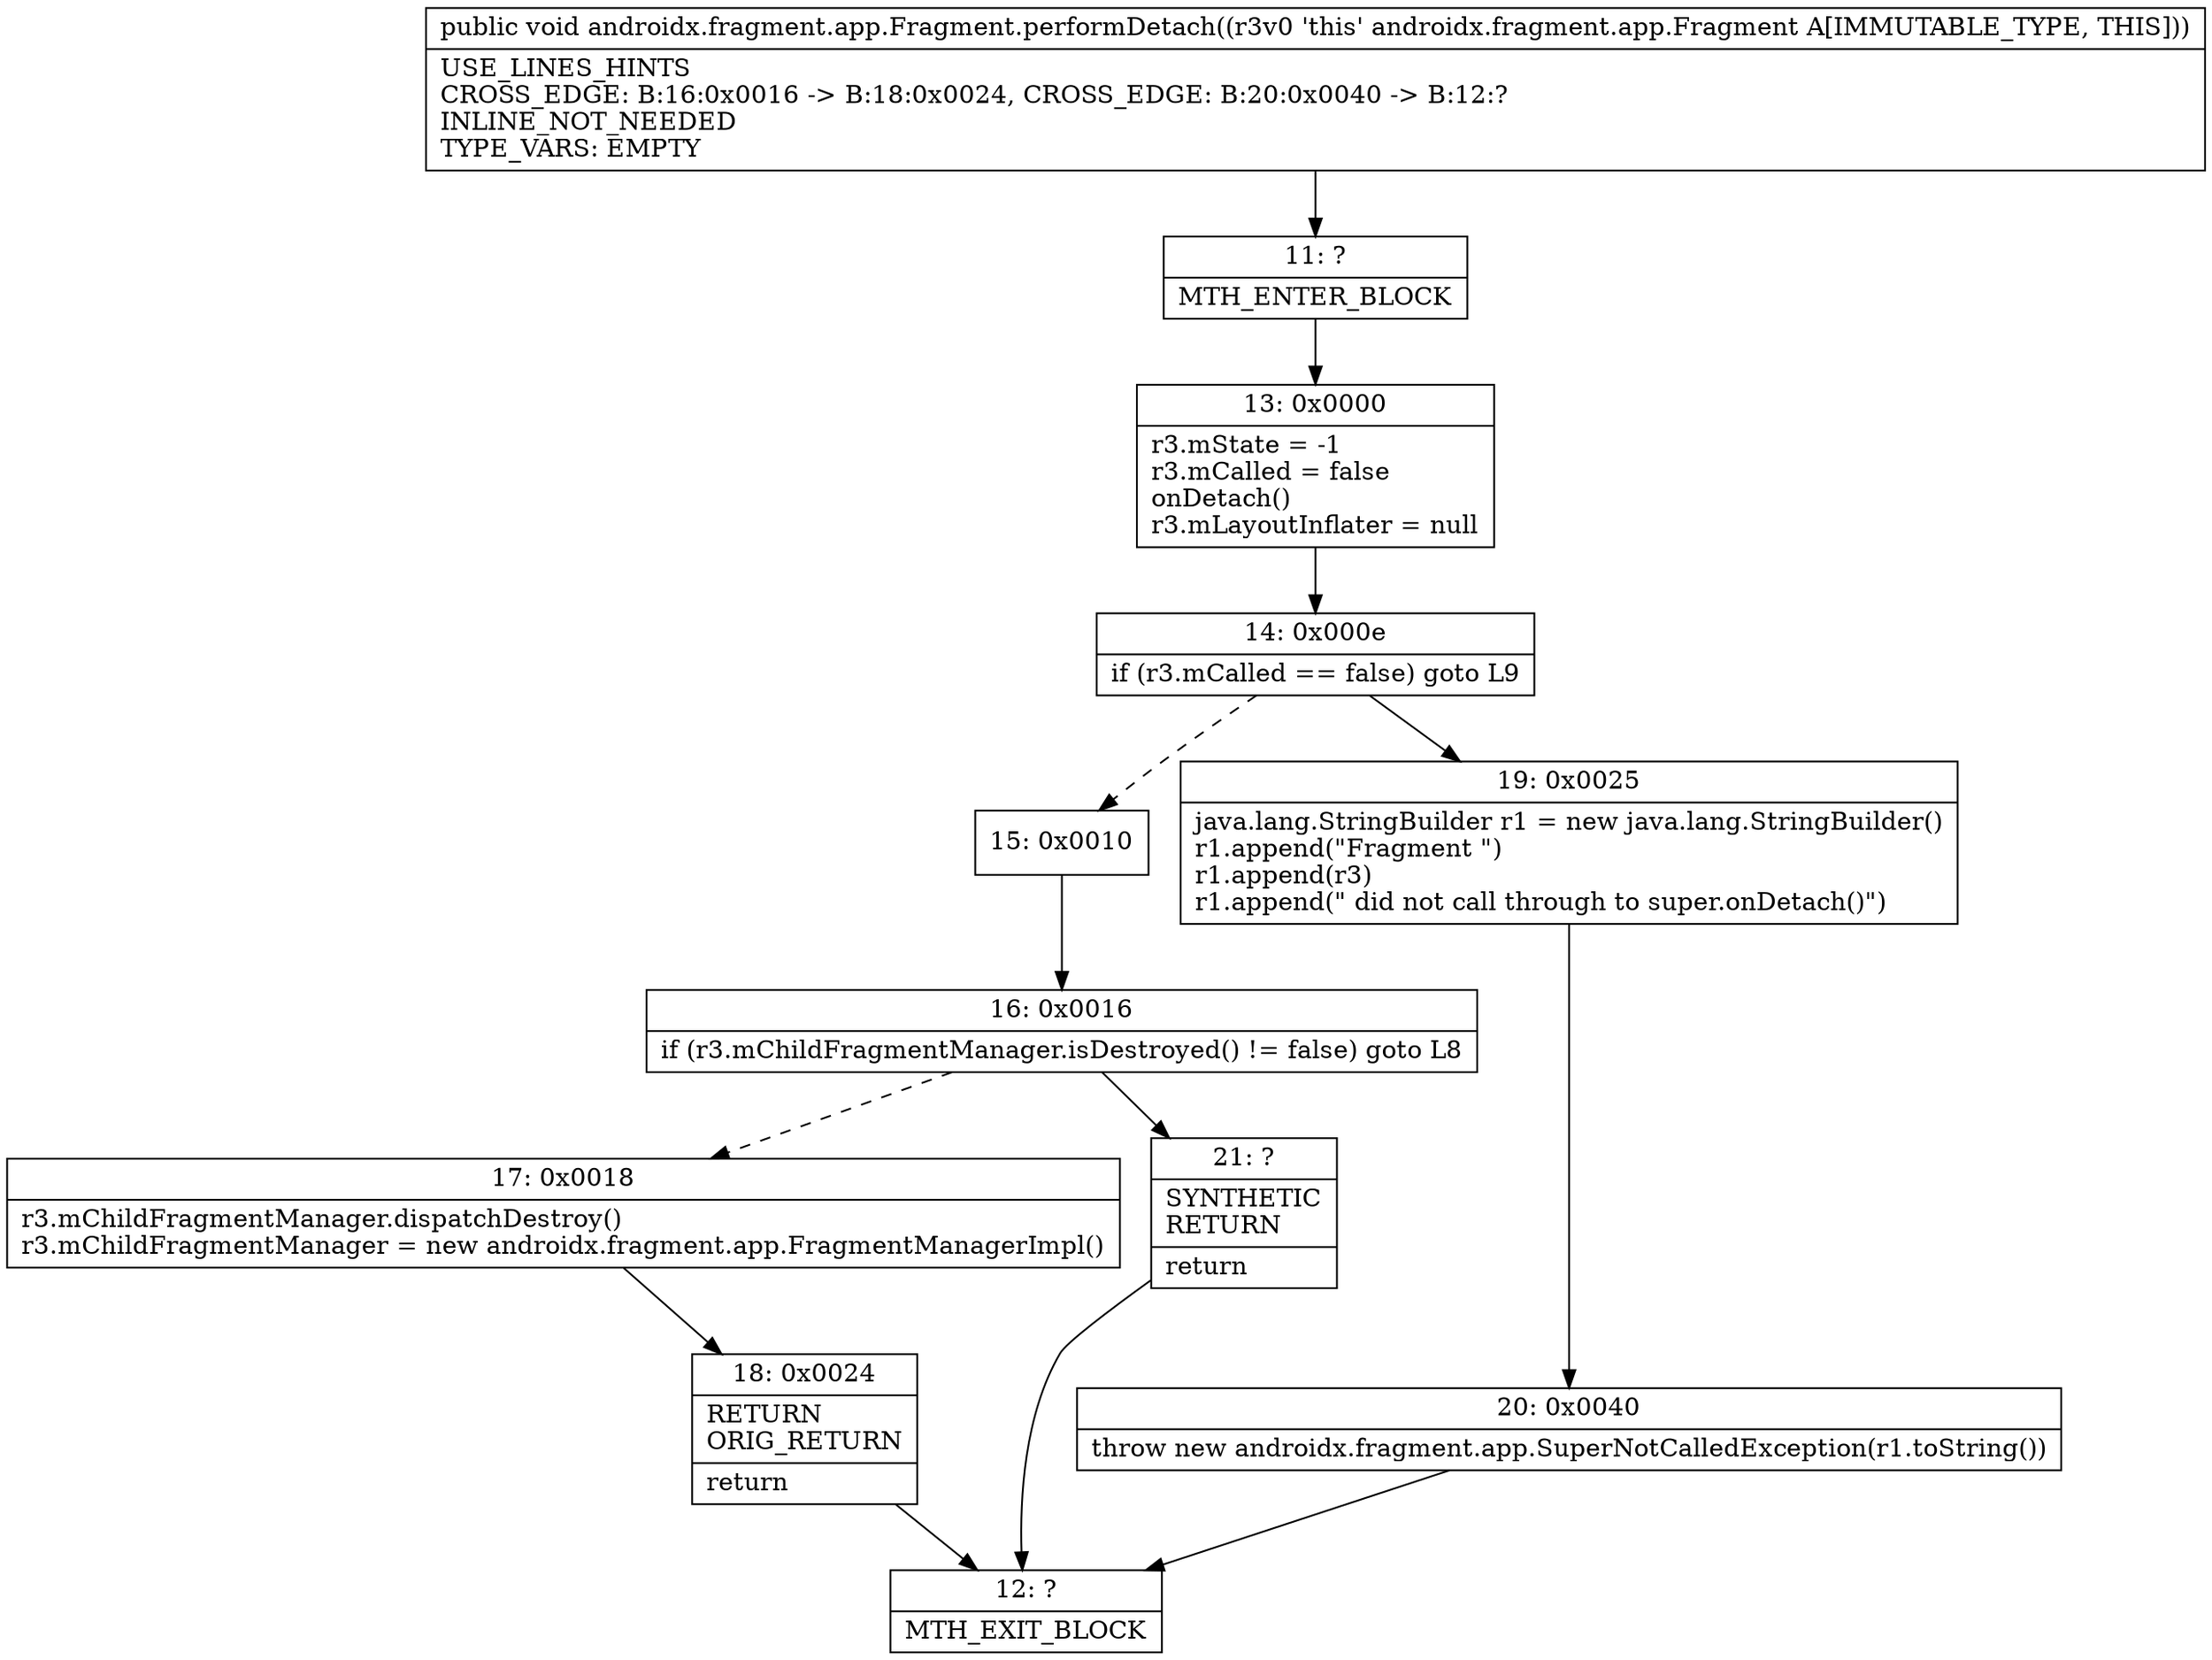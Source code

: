 digraph "CFG forandroidx.fragment.app.Fragment.performDetach()V" {
Node_11 [shape=record,label="{11\:\ ?|MTH_ENTER_BLOCK\l}"];
Node_13 [shape=record,label="{13\:\ 0x0000|r3.mState = \-1\lr3.mCalled = false\lonDetach()\lr3.mLayoutInflater = null\l}"];
Node_14 [shape=record,label="{14\:\ 0x000e|if (r3.mCalled == false) goto L9\l}"];
Node_15 [shape=record,label="{15\:\ 0x0010}"];
Node_16 [shape=record,label="{16\:\ 0x0016|if (r3.mChildFragmentManager.isDestroyed() != false) goto L8\l}"];
Node_17 [shape=record,label="{17\:\ 0x0018|r3.mChildFragmentManager.dispatchDestroy()\lr3.mChildFragmentManager = new androidx.fragment.app.FragmentManagerImpl()\l}"];
Node_18 [shape=record,label="{18\:\ 0x0024|RETURN\lORIG_RETURN\l|return\l}"];
Node_12 [shape=record,label="{12\:\ ?|MTH_EXIT_BLOCK\l}"];
Node_21 [shape=record,label="{21\:\ ?|SYNTHETIC\lRETURN\l|return\l}"];
Node_19 [shape=record,label="{19\:\ 0x0025|java.lang.StringBuilder r1 = new java.lang.StringBuilder()\lr1.append(\"Fragment \")\lr1.append(r3)\lr1.append(\" did not call through to super.onDetach()\")\l}"];
Node_20 [shape=record,label="{20\:\ 0x0040|throw new androidx.fragment.app.SuperNotCalledException(r1.toString())\l}"];
MethodNode[shape=record,label="{public void androidx.fragment.app.Fragment.performDetach((r3v0 'this' androidx.fragment.app.Fragment A[IMMUTABLE_TYPE, THIS]))  | USE_LINES_HINTS\lCROSS_EDGE: B:16:0x0016 \-\> B:18:0x0024, CROSS_EDGE: B:20:0x0040 \-\> B:12:?\lINLINE_NOT_NEEDED\lTYPE_VARS: EMPTY\l}"];
MethodNode -> Node_11;Node_11 -> Node_13;
Node_13 -> Node_14;
Node_14 -> Node_15[style=dashed];
Node_14 -> Node_19;
Node_15 -> Node_16;
Node_16 -> Node_17[style=dashed];
Node_16 -> Node_21;
Node_17 -> Node_18;
Node_18 -> Node_12;
Node_21 -> Node_12;
Node_19 -> Node_20;
Node_20 -> Node_12;
}

